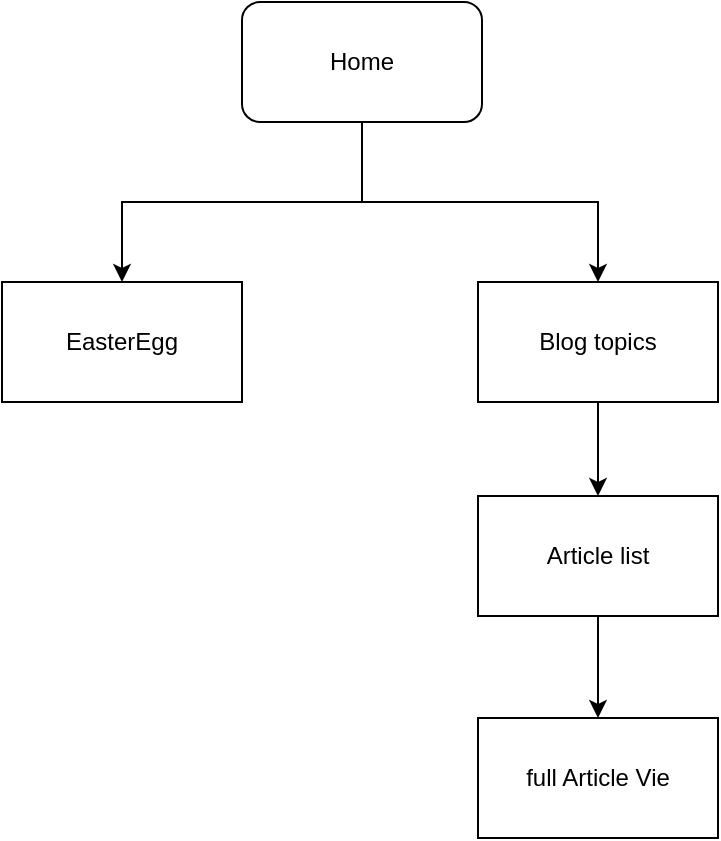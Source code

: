 <mxfile version="24.6.5" type="device">
  <diagram name="Page-1" id="5nk_1cx6yC_39FxN6tSx">
    <mxGraphModel dx="1103" dy="742" grid="0" gridSize="10" guides="1" tooltips="1" connect="1" arrows="1" fold="1" page="1" pageScale="1" pageWidth="1920" pageHeight="1200" math="0" shadow="0">
      <root>
        <mxCell id="0" />
        <mxCell id="1" parent="0" />
        <mxCell id="5Fb1AA020ga74dTDoMzi-3" style="edgeStyle=orthogonalEdgeStyle;rounded=0;orthogonalLoop=1;jettySize=auto;html=1;entryX=0.5;entryY=0;entryDx=0;entryDy=0;" edge="1" parent="1" source="5Fb1AA020ga74dTDoMzi-1" target="5Fb1AA020ga74dTDoMzi-2">
          <mxGeometry relative="1" as="geometry" />
        </mxCell>
        <mxCell id="5Fb1AA020ga74dTDoMzi-5" style="edgeStyle=orthogonalEdgeStyle;rounded=0;orthogonalLoop=1;jettySize=auto;html=1;" edge="1" parent="1" source="5Fb1AA020ga74dTDoMzi-1" target="5Fb1AA020ga74dTDoMzi-4">
          <mxGeometry relative="1" as="geometry" />
        </mxCell>
        <mxCell id="5Fb1AA020ga74dTDoMzi-1" value="Home" style="rounded=1;whiteSpace=wrap;html=1;" vertex="1" parent="1">
          <mxGeometry x="410" y="210" width="120" height="60" as="geometry" />
        </mxCell>
        <mxCell id="5Fb1AA020ga74dTDoMzi-2" value="EasterEgg" style="rounded=0;whiteSpace=wrap;html=1;" vertex="1" parent="1">
          <mxGeometry x="290" y="350" width="120" height="60" as="geometry" />
        </mxCell>
        <mxCell id="5Fb1AA020ga74dTDoMzi-7" style="edgeStyle=orthogonalEdgeStyle;rounded=0;orthogonalLoop=1;jettySize=auto;html=1;entryX=0.5;entryY=0;entryDx=0;entryDy=0;" edge="1" parent="1" source="5Fb1AA020ga74dTDoMzi-4" target="5Fb1AA020ga74dTDoMzi-6">
          <mxGeometry relative="1" as="geometry" />
        </mxCell>
        <mxCell id="5Fb1AA020ga74dTDoMzi-4" value="Blog topics" style="rounded=0;whiteSpace=wrap;html=1;" vertex="1" parent="1">
          <mxGeometry x="528" y="350" width="120" height="60" as="geometry" />
        </mxCell>
        <mxCell id="5Fb1AA020ga74dTDoMzi-9" style="edgeStyle=orthogonalEdgeStyle;rounded=0;orthogonalLoop=1;jettySize=auto;html=1;" edge="1" parent="1" source="5Fb1AA020ga74dTDoMzi-6" target="5Fb1AA020ga74dTDoMzi-8">
          <mxGeometry relative="1" as="geometry" />
        </mxCell>
        <mxCell id="5Fb1AA020ga74dTDoMzi-6" value="Article list" style="rounded=0;whiteSpace=wrap;html=1;" vertex="1" parent="1">
          <mxGeometry x="528" y="457" width="120" height="60" as="geometry" />
        </mxCell>
        <mxCell id="5Fb1AA020ga74dTDoMzi-8" value="full Article Vie" style="rounded=0;whiteSpace=wrap;html=1;" vertex="1" parent="1">
          <mxGeometry x="528" y="568" width="120" height="60" as="geometry" />
        </mxCell>
      </root>
    </mxGraphModel>
  </diagram>
</mxfile>
